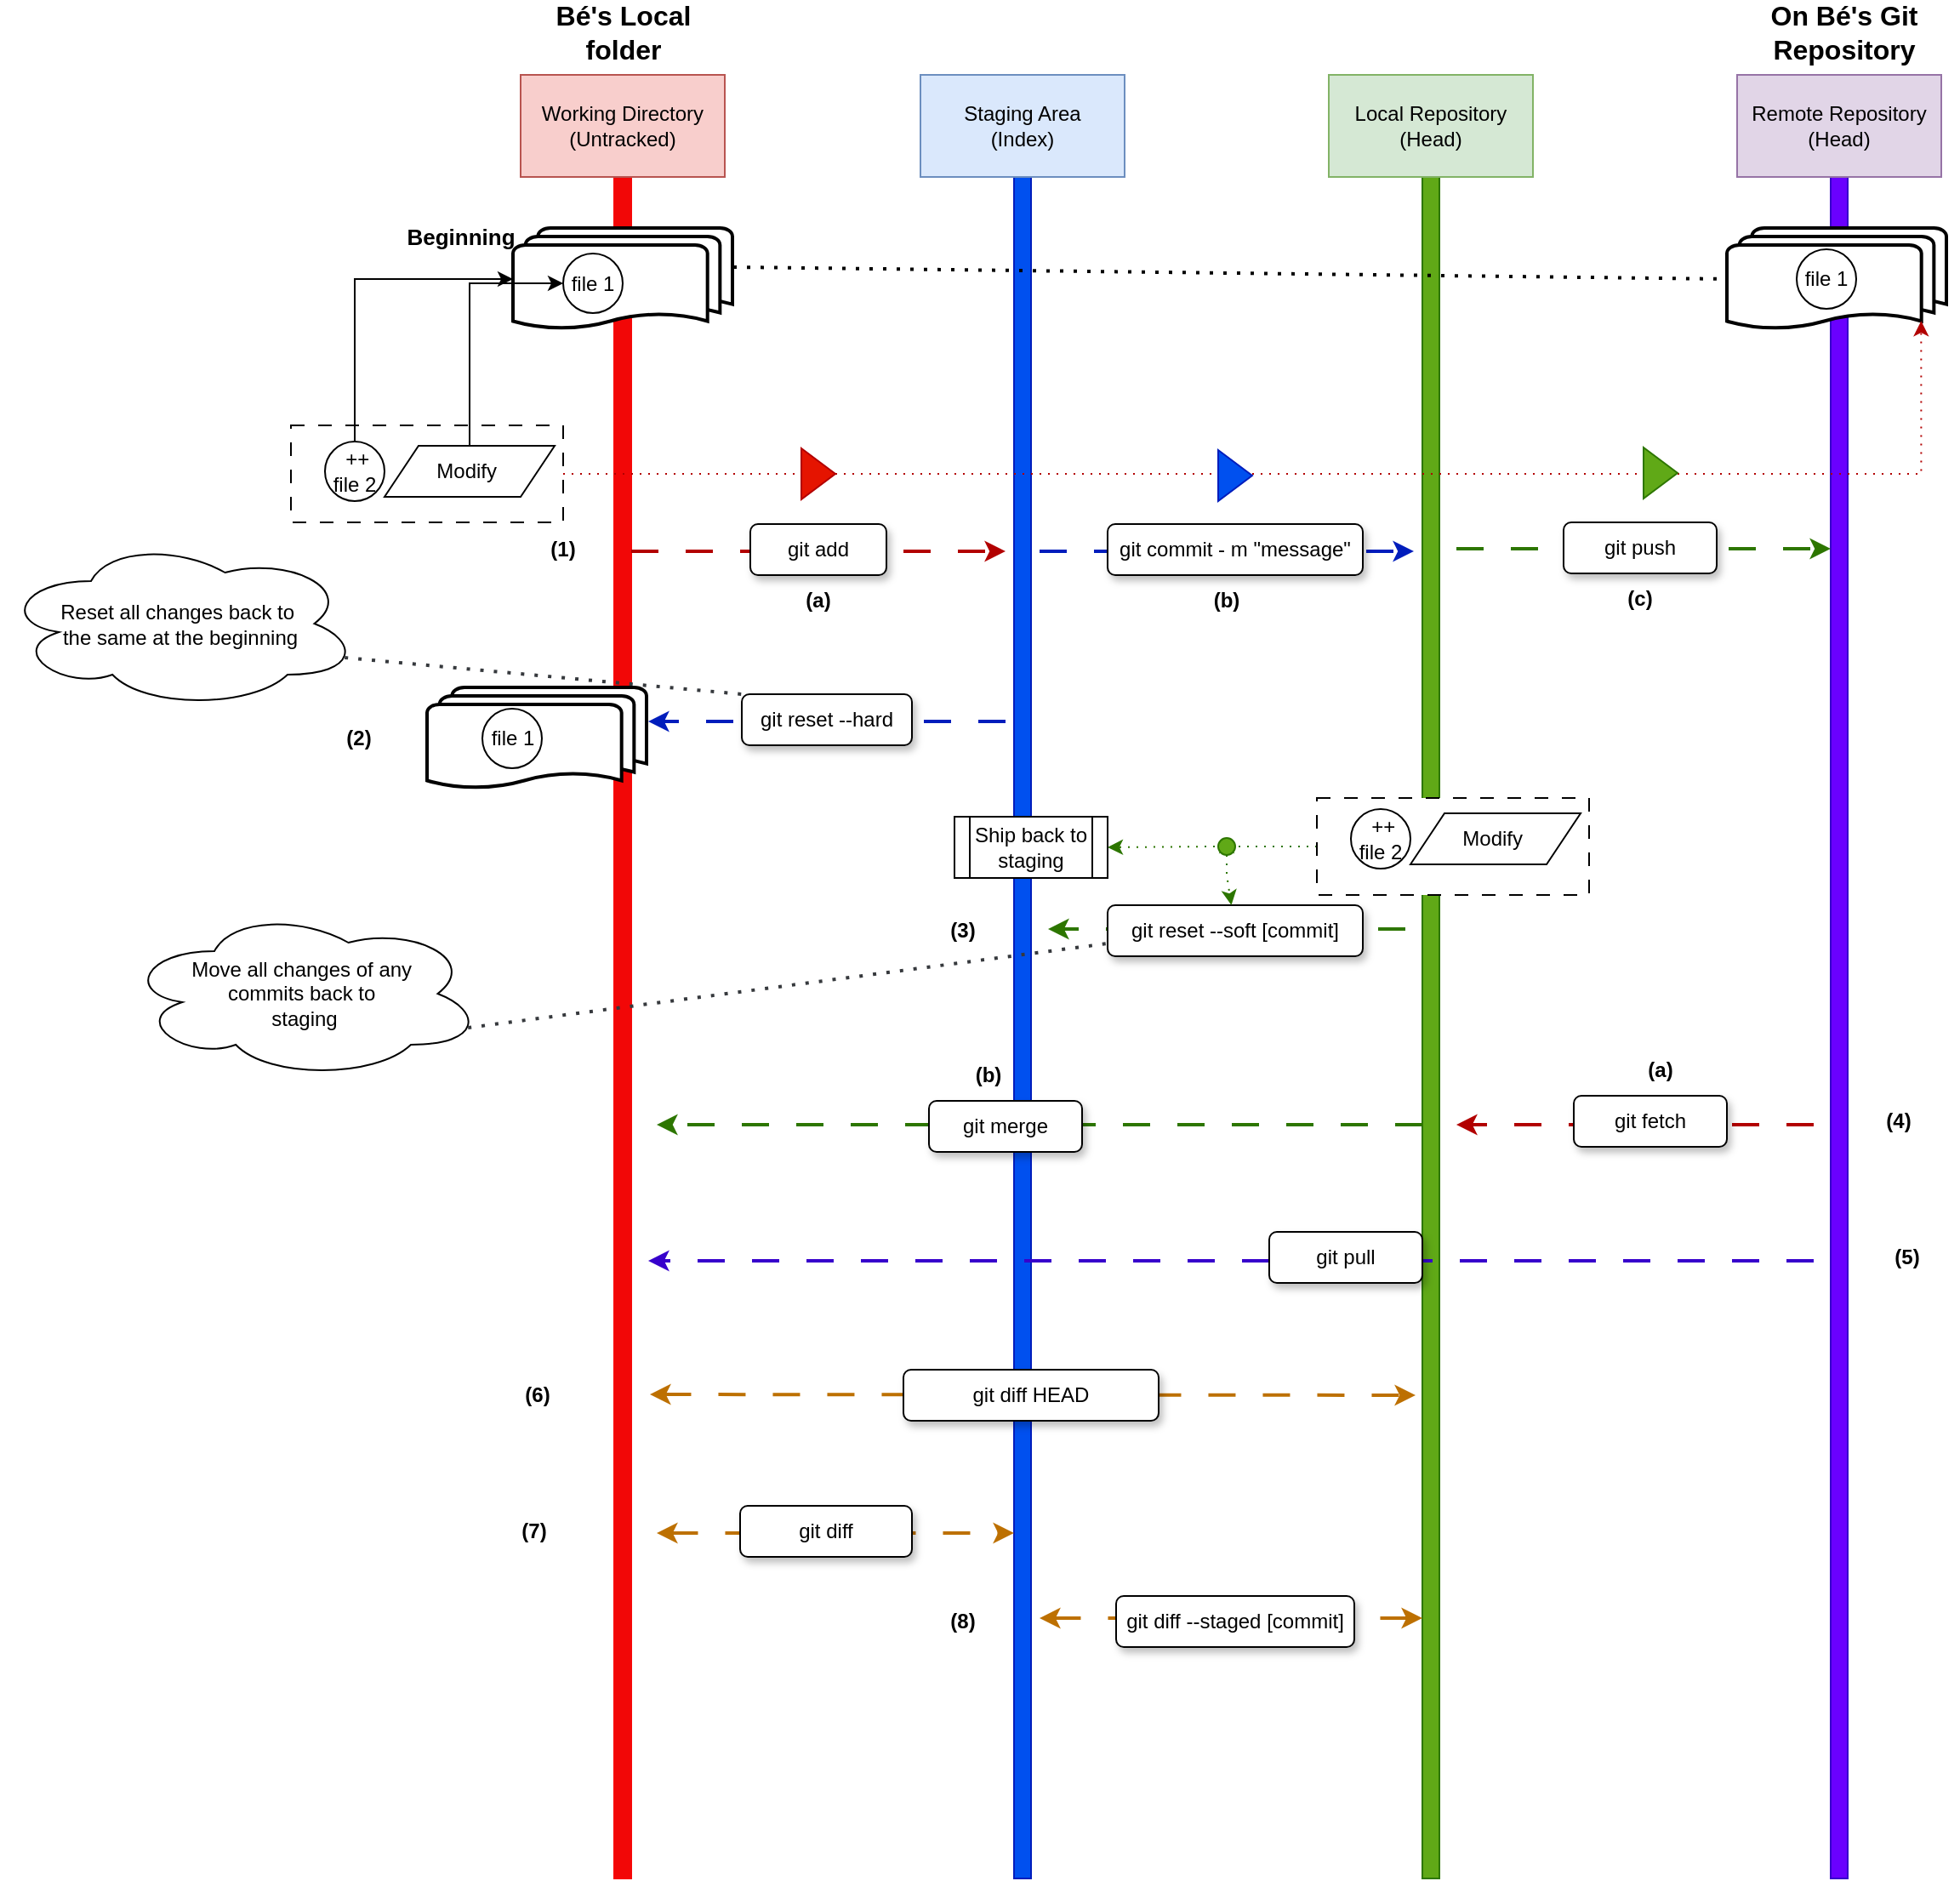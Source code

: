 <mxfile version="24.7.5">
  <diagram name="Page-1" id="6C6gvxM4dyKfCdGID-Y_">
    <mxGraphModel dx="2359" dy="2025" grid="1" gridSize="10" guides="1" tooltips="1" connect="1" arrows="1" fold="1" page="1" pageScale="1" pageWidth="850" pageHeight="1100" math="0" shadow="0">
      <root>
        <mxCell id="0" />
        <mxCell id="1" parent="0" />
        <mxCell id="3heBDRxhtjVBIANYXYpg-5" value="" style="html=1;points=[[0,0,0,0,5],[0,1,0,0,-5],[1,0,0,0,5],[1,1,0,0,-5]];perimeter=orthogonalPerimeter;outlineConnect=0;targetShapes=umlLifeline;portConstraint=eastwest;newEdgeStyle={&quot;curved&quot;:0,&quot;rounded&quot;:0};strokeColor=#f70808;fillColor=#f20707;" vertex="1" parent="1">
          <mxGeometry x="120" y="-40" width="10" height="1000" as="geometry" />
        </mxCell>
        <mxCell id="3heBDRxhtjVBIANYXYpg-6" value="" style="html=1;points=[[0,0,0,0,5],[0,1,0,0,-5],[1,0,0,0,5],[1,1,0,0,-5]];perimeter=orthogonalPerimeter;outlineConnect=0;targetShapes=umlLifeline;portConstraint=eastwest;newEdgeStyle={&quot;curved&quot;:0,&quot;rounded&quot;:0};strokeColor=#001DBC;fillColor=#0050ef;fontColor=#ffffff;" vertex="1" parent="1">
          <mxGeometry x="355" y="-40" width="10" height="1000" as="geometry" />
        </mxCell>
        <mxCell id="3heBDRxhtjVBIANYXYpg-7" value="Working Directory&lt;br&gt;(Untracked)" style="rounded=0;whiteSpace=wrap;html=1;fillColor=#f8cecc;strokeColor=#b85450;" vertex="1" parent="1">
          <mxGeometry x="65" y="-100" width="120" height="60" as="geometry" />
        </mxCell>
        <mxCell id="3heBDRxhtjVBIANYXYpg-9" value="Staging Area&lt;br&gt;(Index)" style="rounded=0;whiteSpace=wrap;html=1;fillColor=#dae8fc;strokeColor=#6c8ebf;" vertex="1" parent="1">
          <mxGeometry x="300" y="-100" width="120" height="60" as="geometry" />
        </mxCell>
        <mxCell id="3heBDRxhtjVBIANYXYpg-11" value="" style="html=1;points=[[0,0,0,0,5],[0,1,0,0,-5],[1,0,0,0,5],[1,1,0,0,-5]];perimeter=orthogonalPerimeter;outlineConnect=0;targetShapes=umlLifeline;portConstraint=eastwest;newEdgeStyle={&quot;curved&quot;:0,&quot;rounded&quot;:0};strokeColor=#2D7600;fillColor=#60a917;fontColor=#ffffff;" vertex="1" parent="1">
          <mxGeometry x="595" y="-40" width="10" height="1000" as="geometry" />
        </mxCell>
        <mxCell id="3heBDRxhtjVBIANYXYpg-12" value="Local Repository&lt;br&gt;(Head)" style="rounded=0;whiteSpace=wrap;html=1;fillColor=#d5e8d4;strokeColor=#82b366;" vertex="1" parent="1">
          <mxGeometry x="540" y="-100" width="120" height="60" as="geometry" />
        </mxCell>
        <mxCell id="3heBDRxhtjVBIANYXYpg-13" value="" style="html=1;points=[[0,0,0,0,5],[0,1,0,0,-5],[1,0,0,0,5],[1,1,0,0,-5]];perimeter=orthogonalPerimeter;outlineConnect=0;targetShapes=umlLifeline;portConstraint=eastwest;newEdgeStyle={&quot;curved&quot;:0,&quot;rounded&quot;:0};strokeColor=#3700CC;fillColor=#6a00ff;fontColor=#ffffff;" vertex="1" parent="1">
          <mxGeometry x="835" y="-40" width="10" height="1000" as="geometry" />
        </mxCell>
        <mxCell id="3heBDRxhtjVBIANYXYpg-14" value="Remote Repository&lt;br&gt;(Head)" style="rounded=0;whiteSpace=wrap;html=1;fillColor=#e1d5e7;strokeColor=#9673a6;" vertex="1" parent="1">
          <mxGeometry x="780" y="-100" width="120" height="60" as="geometry" />
        </mxCell>
        <mxCell id="3heBDRxhtjVBIANYXYpg-15" value="" style="endArrow=classic;html=1;rounded=0;strokeWidth=2;dashed=1;dashPattern=8 8;fillColor=#e51400;strokeColor=#B20000;" edge="1" parent="1" source="3heBDRxhtjVBIANYXYpg-5">
          <mxGeometry width="50" height="50" relative="1" as="geometry">
            <mxPoint x="400" y="460" as="sourcePoint" />
            <mxPoint x="350" y="180" as="targetPoint" />
          </mxGeometry>
        </mxCell>
        <mxCell id="3heBDRxhtjVBIANYXYpg-17" value="git add" style="rounded=1;whiteSpace=wrap;html=1;shadow=1;" vertex="1" parent="1">
          <mxGeometry x="200" y="164" width="80" height="30" as="geometry" />
        </mxCell>
        <mxCell id="3heBDRxhtjVBIANYXYpg-18" value="" style="endArrow=classic;html=1;rounded=0;strokeWidth=2;dashed=1;dashPattern=8 8;fillColor=#0050ef;strokeColor=#001DBC;" edge="1" parent="1">
          <mxGeometry width="50" height="50" relative="1" as="geometry">
            <mxPoint x="370" y="180" as="sourcePoint" />
            <mxPoint x="590" y="180" as="targetPoint" />
          </mxGeometry>
        </mxCell>
        <mxCell id="3heBDRxhtjVBIANYXYpg-19" value="git commit - m &quot;message&quot;" style="rounded=1;whiteSpace=wrap;html=1;shadow=1;" vertex="1" parent="1">
          <mxGeometry x="410" y="164" width="150" height="30" as="geometry" />
        </mxCell>
        <mxCell id="3heBDRxhtjVBIANYXYpg-20" value="" style="endArrow=classic;html=1;rounded=0;strokeWidth=2;dashed=1;dashPattern=8 8;fillColor=#60a917;strokeColor=#2D7600;" edge="1" parent="1">
          <mxGeometry width="50" height="50" relative="1" as="geometry">
            <mxPoint x="615" y="178.5" as="sourcePoint" />
            <mxPoint x="835" y="178.5" as="targetPoint" />
          </mxGeometry>
        </mxCell>
        <mxCell id="3heBDRxhtjVBIANYXYpg-21" value="git push" style="rounded=1;whiteSpace=wrap;html=1;shadow=1;" vertex="1" parent="1">
          <mxGeometry x="678" y="163" width="90" height="30" as="geometry" />
        </mxCell>
        <mxCell id="3heBDRxhtjVBIANYXYpg-22" value="(1)" style="text;html=1;align=center;verticalAlign=middle;whiteSpace=wrap;rounded=0;fontStyle=1" vertex="1" parent="1">
          <mxGeometry x="60" y="164" width="60" height="30" as="geometry" />
        </mxCell>
        <mxCell id="3heBDRxhtjVBIANYXYpg-23" value="" style="endArrow=classic;html=1;rounded=0;strokeWidth=2;dashed=1;dashPattern=8 8;fillColor=#e51400;strokeColor=#B20000;" edge="1" parent="1">
          <mxGeometry width="50" height="50" relative="1" as="geometry">
            <mxPoint x="825" y="517" as="sourcePoint" />
            <mxPoint x="615" y="517" as="targetPoint" />
          </mxGeometry>
        </mxCell>
        <mxCell id="3heBDRxhtjVBIANYXYpg-24" value="git fetch" style="rounded=1;whiteSpace=wrap;html=1;shadow=1;" vertex="1" parent="1">
          <mxGeometry x="684" y="500" width="90" height="30" as="geometry" />
        </mxCell>
        <mxCell id="3heBDRxhtjVBIANYXYpg-25" value="(a)" style="text;html=1;align=center;verticalAlign=middle;whiteSpace=wrap;rounded=0;fontStyle=1" vertex="1" parent="1">
          <mxGeometry x="210" y="194" width="60" height="30" as="geometry" />
        </mxCell>
        <mxCell id="3heBDRxhtjVBIANYXYpg-26" value="(b)" style="text;html=1;align=center;verticalAlign=middle;whiteSpace=wrap;rounded=0;fontStyle=1" vertex="1" parent="1">
          <mxGeometry x="450" y="194" width="60" height="30" as="geometry" />
        </mxCell>
        <mxCell id="3heBDRxhtjVBIANYXYpg-27" value="(c)" style="text;html=1;align=center;verticalAlign=middle;whiteSpace=wrap;rounded=0;fontStyle=1" vertex="1" parent="1">
          <mxGeometry x="693" y="193" width="60" height="30" as="geometry" />
        </mxCell>
        <mxCell id="3heBDRxhtjVBIANYXYpg-28" value="" style="endArrow=classic;html=1;rounded=0;strokeWidth=2;dashed=1;dashPattern=8 8;fillColor=#60a917;strokeColor=#2D7600;" edge="1" parent="1">
          <mxGeometry width="50" height="50" relative="1" as="geometry">
            <mxPoint x="595" y="517" as="sourcePoint" />
            <mxPoint x="145" y="517" as="targetPoint" />
          </mxGeometry>
        </mxCell>
        <mxCell id="3heBDRxhtjVBIANYXYpg-29" value="git merge" style="rounded=1;whiteSpace=wrap;html=1;shadow=1;" vertex="1" parent="1">
          <mxGeometry x="305" y="503" width="90" height="30" as="geometry" />
        </mxCell>
        <mxCell id="3heBDRxhtjVBIANYXYpg-30" value="(4)" style="text;html=1;align=center;verticalAlign=middle;whiteSpace=wrap;rounded=0;fontStyle=1" vertex="1" parent="1">
          <mxGeometry x="845" y="500" width="60" height="30" as="geometry" />
        </mxCell>
        <mxCell id="3heBDRxhtjVBIANYXYpg-31" value="(a)" style="text;html=1;align=center;verticalAlign=middle;whiteSpace=wrap;rounded=0;fontStyle=1" vertex="1" parent="1">
          <mxGeometry x="705" y="470" width="60" height="30" as="geometry" />
        </mxCell>
        <mxCell id="3heBDRxhtjVBIANYXYpg-32" value="(b)" style="text;html=1;align=center;verticalAlign=middle;whiteSpace=wrap;rounded=0;fontStyle=1" vertex="1" parent="1">
          <mxGeometry x="310" y="473" width="60" height="30" as="geometry" />
        </mxCell>
        <mxCell id="3heBDRxhtjVBIANYXYpg-34" value="" style="endArrow=classic;html=1;rounded=0;strokeWidth=2;dashed=1;dashPattern=8 8;fillColor=#6a00ff;strokeColor=#3700CC;" edge="1" parent="1">
          <mxGeometry width="50" height="50" relative="1" as="geometry">
            <mxPoint x="825" y="597" as="sourcePoint" />
            <mxPoint x="140" y="597" as="targetPoint" />
          </mxGeometry>
        </mxCell>
        <mxCell id="3heBDRxhtjVBIANYXYpg-35" value="git pull" style="rounded=1;whiteSpace=wrap;html=1;shadow=1;" vertex="1" parent="1">
          <mxGeometry x="505" y="580" width="90" height="30" as="geometry" />
        </mxCell>
        <mxCell id="3heBDRxhtjVBIANYXYpg-36" value="(5)" style="text;html=1;align=center;verticalAlign=middle;whiteSpace=wrap;rounded=0;fontStyle=1" vertex="1" parent="1">
          <mxGeometry x="850" y="580" width="60" height="30" as="geometry" />
        </mxCell>
        <mxCell id="3heBDRxhtjVBIANYXYpg-37" value="" style="endArrow=classic;startArrow=classic;html=1;rounded=0;strokeWidth=2;dashed=1;dashPattern=8 8;fillColor=#f0a30a;strokeColor=#BD7000;" edge="1" parent="1">
          <mxGeometry width="50" height="50" relative="1" as="geometry">
            <mxPoint x="141" y="675.5" as="sourcePoint" />
            <mxPoint x="591" y="676" as="targetPoint" />
          </mxGeometry>
        </mxCell>
        <mxCell id="3heBDRxhtjVBIANYXYpg-39" value="git diff HEAD" style="rounded=1;whiteSpace=wrap;html=1;shadow=1;" vertex="1" parent="1">
          <mxGeometry x="290" y="661" width="150" height="30" as="geometry" />
        </mxCell>
        <mxCell id="3heBDRxhtjVBIANYXYpg-43" value="" style="endArrow=classic;startArrow=classic;html=1;rounded=0;strokeWidth=2;dashed=1;dashPattern=8 8;fillColor=#f0a30a;strokeColor=#BD7000;" edge="1" parent="1">
          <mxGeometry width="50" height="50" relative="1" as="geometry">
            <mxPoint x="145" y="757" as="sourcePoint" />
            <mxPoint x="355" y="757" as="targetPoint" />
          </mxGeometry>
        </mxCell>
        <mxCell id="3heBDRxhtjVBIANYXYpg-41" value="git diff" style="rounded=1;whiteSpace=wrap;html=1;shadow=1;" vertex="1" parent="1">
          <mxGeometry x="194" y="741" width="101" height="30" as="geometry" />
        </mxCell>
        <mxCell id="3heBDRxhtjVBIANYXYpg-45" value="" style="endArrow=classic;startArrow=classic;html=1;rounded=0;strokeWidth=2;dashed=1;dashPattern=8 8;fillColor=#f0a30a;strokeColor=#BD7000;" edge="1" parent="1">
          <mxGeometry width="50" height="50" relative="1" as="geometry">
            <mxPoint x="370" y="807" as="sourcePoint" />
            <mxPoint x="595" y="807" as="targetPoint" />
          </mxGeometry>
        </mxCell>
        <mxCell id="3heBDRxhtjVBIANYXYpg-46" value="git diff --staged [commit]" style="rounded=1;whiteSpace=wrap;html=1;shadow=1;" vertex="1" parent="1">
          <mxGeometry x="415" y="794" width="140" height="30" as="geometry" />
        </mxCell>
        <mxCell id="3heBDRxhtjVBIANYXYpg-49" value="" style="strokeWidth=2;html=1;shape=mxgraph.flowchart.multi-document;whiteSpace=wrap;" vertex="1" parent="1">
          <mxGeometry x="60.5" y="-10" width="129" height="60" as="geometry" />
        </mxCell>
        <mxCell id="3heBDRxhtjVBIANYXYpg-50" value="file 1" style="ellipse;whiteSpace=wrap;html=1;aspect=fixed;" vertex="1" parent="1">
          <mxGeometry x="90" y="5" width="35" height="35" as="geometry" />
        </mxCell>
        <mxCell id="3heBDRxhtjVBIANYXYpg-51" value="" style="strokeWidth=2;html=1;shape=mxgraph.flowchart.multi-document;whiteSpace=wrap;" vertex="1" parent="1">
          <mxGeometry x="774" y="-10" width="129" height="60" as="geometry" />
        </mxCell>
        <mxCell id="3heBDRxhtjVBIANYXYpg-64" value="" style="rounded=0;whiteSpace=wrap;html=1;dashed=1;dashPattern=8 8;" vertex="1" parent="1">
          <mxGeometry x="-70" y="106" width="160" height="57" as="geometry" />
        </mxCell>
        <mxCell id="3heBDRxhtjVBIANYXYpg-52" value="file 1" style="ellipse;whiteSpace=wrap;html=1;aspect=fixed;" vertex="1" parent="1">
          <mxGeometry x="815" y="2.5" width="35" height="35" as="geometry" />
        </mxCell>
        <mxCell id="3heBDRxhtjVBIANYXYpg-53" value="" style="endArrow=none;dashed=1;html=1;dashPattern=1 3;strokeWidth=2;rounded=0;exitX=1.004;exitY=0.383;exitDx=0;exitDy=0;exitPerimeter=0;entryX=0;entryY=0.5;entryDx=0;entryDy=0;entryPerimeter=0;" edge="1" parent="1" source="3heBDRxhtjVBIANYXYpg-49" target="3heBDRxhtjVBIANYXYpg-51">
          <mxGeometry width="50" height="50" relative="1" as="geometry">
            <mxPoint x="220" y="150" as="sourcePoint" />
            <mxPoint x="270" y="100" as="targetPoint" />
          </mxGeometry>
        </mxCell>
        <mxCell id="3heBDRxhtjVBIANYXYpg-58" value="&amp;nbsp;++ file 2" style="ellipse;whiteSpace=wrap;html=1;aspect=fixed;" vertex="1" parent="1">
          <mxGeometry x="-50" y="115.5" width="35" height="35" as="geometry" />
        </mxCell>
        <mxCell id="3heBDRxhtjVBIANYXYpg-59" style="edgeStyle=orthogonalEdgeStyle;rounded=0;orthogonalLoop=1;jettySize=auto;html=1;exitX=0.5;exitY=0;exitDx=0;exitDy=0;entryX=0;entryY=0.5;entryDx=0;entryDy=0;entryPerimeter=0;" edge="1" parent="1" source="3heBDRxhtjVBIANYXYpg-58" target="3heBDRxhtjVBIANYXYpg-49">
          <mxGeometry relative="1" as="geometry" />
        </mxCell>
        <mxCell id="3heBDRxhtjVBIANYXYpg-65" style="edgeStyle=orthogonalEdgeStyle;rounded=0;orthogonalLoop=1;jettySize=auto;html=1;exitX=0.5;exitY=0;exitDx=0;exitDy=0;entryX=0;entryY=0.5;entryDx=0;entryDy=0;" edge="1" parent="1" source="3heBDRxhtjVBIANYXYpg-60" target="3heBDRxhtjVBIANYXYpg-50">
          <mxGeometry relative="1" as="geometry" />
        </mxCell>
        <mxCell id="3heBDRxhtjVBIANYXYpg-60" value="Modify&amp;nbsp;" style="shape=parallelogram;perimeter=parallelogramPerimeter;whiteSpace=wrap;html=1;fixedSize=1;" vertex="1" parent="1">
          <mxGeometry x="-15" y="118" width="100" height="30" as="geometry" />
        </mxCell>
        <mxCell id="3heBDRxhtjVBIANYXYpg-70" value="Bé&#39;s Local folder" style="text;html=1;align=center;verticalAlign=middle;whiteSpace=wrap;rounded=0;fontStyle=1;fontSize=16;" vertex="1" parent="1">
          <mxGeometry x="77.5" y="-140" width="95" height="30" as="geometry" />
        </mxCell>
        <mxCell id="3heBDRxhtjVBIANYXYpg-71" value="On Bé&#39;s Git Repository" style="text;html=1;align=center;verticalAlign=middle;whiteSpace=wrap;rounded=0;fontStyle=1;fontSize=16;" vertex="1" parent="1">
          <mxGeometry x="780" y="-140" width="126" height="30" as="geometry" />
        </mxCell>
        <mxCell id="3heBDRxhtjVBIANYXYpg-72" value="" style="endArrow=classic;html=1;rounded=0;strokeWidth=2;dashed=1;dashPattern=8 8;fillColor=#0050ef;strokeColor=#001DBC;" edge="1" parent="1">
          <mxGeometry width="50" height="50" relative="1" as="geometry">
            <mxPoint x="350" y="280" as="sourcePoint" />
            <mxPoint x="140" y="280" as="targetPoint" />
          </mxGeometry>
        </mxCell>
        <mxCell id="3heBDRxhtjVBIANYXYpg-73" value="git reset --hard" style="rounded=1;whiteSpace=wrap;html=1;shadow=1;" vertex="1" parent="1">
          <mxGeometry x="195" y="264" width="100" height="30" as="geometry" />
        </mxCell>
        <mxCell id="3heBDRxhtjVBIANYXYpg-74" value="" style="strokeWidth=2;html=1;shape=mxgraph.flowchart.multi-document;whiteSpace=wrap;" vertex="1" parent="1">
          <mxGeometry x="10" y="260" width="129" height="60" as="geometry" />
        </mxCell>
        <mxCell id="3heBDRxhtjVBIANYXYpg-75" value="file 1" style="ellipse;whiteSpace=wrap;html=1;aspect=fixed;" vertex="1" parent="1">
          <mxGeometry x="42.5" y="272.5" width="35" height="35" as="geometry" />
        </mxCell>
        <mxCell id="3heBDRxhtjVBIANYXYpg-76" value="Reset all changes back to&amp;nbsp;&lt;div&gt;the same at the beginning&lt;/div&gt;" style="ellipse;shape=cloud;whiteSpace=wrap;html=1;" vertex="1" parent="1">
          <mxGeometry x="-240" y="172.5" width="210" height="100" as="geometry" />
        </mxCell>
        <mxCell id="3heBDRxhtjVBIANYXYpg-77" value="" style="endArrow=none;dashed=1;html=1;dashPattern=1 3;strokeWidth=2;rounded=0;exitX=0.96;exitY=0.7;exitDx=0;exitDy=0;exitPerimeter=0;entryX=0;entryY=0;entryDx=0;entryDy=0;fillColor=#eeeeee;strokeColor=#36393d;" edge="1" parent="1" source="3heBDRxhtjVBIANYXYpg-76" target="3heBDRxhtjVBIANYXYpg-73">
          <mxGeometry width="50" height="50" relative="1" as="geometry">
            <mxPoint x="110" y="250" as="sourcePoint" />
            <mxPoint x="160" y="200" as="targetPoint" />
          </mxGeometry>
        </mxCell>
        <mxCell id="3heBDRxhtjVBIANYXYpg-78" value="Beginning" style="text;html=1;align=center;verticalAlign=middle;whiteSpace=wrap;rounded=0;fontStyle=1;fontSize=13;" vertex="1" parent="1">
          <mxGeometry y="-20" width="60" height="30" as="geometry" />
        </mxCell>
        <mxCell id="3heBDRxhtjVBIANYXYpg-79" value="" style="endArrow=classic;html=1;rounded=0;exitX=1;exitY=0.5;exitDx=0;exitDy=0;entryX=0.885;entryY=0.91;entryDx=0;entryDy=0;entryPerimeter=0;edgeStyle=orthogonalEdgeStyle;dashed=1;dashPattern=1 4;fillColor=#e51400;strokeColor=#B20000;" edge="1" parent="1" source="3heBDRxhtjVBIANYXYpg-64" target="3heBDRxhtjVBIANYXYpg-51">
          <mxGeometry width="50" height="50" relative="1" as="geometry">
            <mxPoint x="100" y="280" as="sourcePoint" />
            <mxPoint x="150" y="230" as="targetPoint" />
          </mxGeometry>
        </mxCell>
        <mxCell id="3heBDRxhtjVBIANYXYpg-80" value="" style="endArrow=classic;html=1;rounded=0;strokeWidth=2;dashed=1;dashPattern=8 8;fillColor=#60a917;strokeColor=#2D7600;" edge="1" parent="1">
          <mxGeometry width="50" height="50" relative="1" as="geometry">
            <mxPoint x="585" y="402" as="sourcePoint" />
            <mxPoint x="375" y="402" as="targetPoint" />
          </mxGeometry>
        </mxCell>
        <mxCell id="3heBDRxhtjVBIANYXYpg-81" value="git reset --soft [commit]" style="rounded=1;whiteSpace=wrap;html=1;shadow=1;" vertex="1" parent="1">
          <mxGeometry x="410" y="388" width="150" height="30" as="geometry" />
        </mxCell>
        <mxCell id="3heBDRxhtjVBIANYXYpg-88" style="edgeStyle=orthogonalEdgeStyle;rounded=0;orthogonalLoop=1;jettySize=auto;html=1;exitX=0;exitY=0.5;exitDx=0;exitDy=0;entryX=1;entryY=0.5;entryDx=0;entryDy=0;dashed=1;dashPattern=1 4;fillColor=#60a917;strokeColor=#2D7600;" edge="1" parent="1" source="3heBDRxhtjVBIANYXYpg-82" target="3heBDRxhtjVBIANYXYpg-87">
          <mxGeometry relative="1" as="geometry" />
        </mxCell>
        <mxCell id="3heBDRxhtjVBIANYXYpg-82" value="" style="rounded=0;whiteSpace=wrap;html=1;dashed=1;dashPattern=8 8;" vertex="1" parent="1">
          <mxGeometry x="533" y="325" width="160" height="57" as="geometry" />
        </mxCell>
        <mxCell id="3heBDRxhtjVBIANYXYpg-83" value="&amp;nbsp;++ file 2" style="ellipse;whiteSpace=wrap;html=1;aspect=fixed;" vertex="1" parent="1">
          <mxGeometry x="553" y="331.5" width="35" height="35" as="geometry" />
        </mxCell>
        <mxCell id="3heBDRxhtjVBIANYXYpg-84" value="Modify&amp;nbsp;" style="shape=parallelogram;perimeter=parallelogramPerimeter;whiteSpace=wrap;html=1;fixedSize=1;" vertex="1" parent="1">
          <mxGeometry x="588" y="334" width="100" height="30" as="geometry" />
        </mxCell>
        <mxCell id="3heBDRxhtjVBIANYXYpg-87" value="Ship back to staging" style="shape=process;whiteSpace=wrap;html=1;backgroundOutline=1;" vertex="1" parent="1">
          <mxGeometry x="320" y="336" width="90" height="36" as="geometry" />
        </mxCell>
        <mxCell id="3heBDRxhtjVBIANYXYpg-89" value="" style="endArrow=classic;html=1;rounded=0;dashed=1;dashPattern=1 4;fillColor=#60a917;strokeColor=#2D7600;" edge="1" parent="1" source="3heBDRxhtjVBIANYXYpg-90" target="3heBDRxhtjVBIANYXYpg-81">
          <mxGeometry width="50" height="50" relative="1" as="geometry">
            <mxPoint x="480" y="350" as="sourcePoint" />
            <mxPoint x="460" y="110" as="targetPoint" />
            <Array as="points">
              <mxPoint x="480" y="370" />
            </Array>
          </mxGeometry>
        </mxCell>
        <mxCell id="3heBDRxhtjVBIANYXYpg-91" value="" style="endArrow=classic;html=1;rounded=0;dashed=1;dashPattern=1 4;fillColor=#60a917;strokeColor=#2D7600;" edge="1" parent="1" target="3heBDRxhtjVBIANYXYpg-90">
          <mxGeometry width="50" height="50" relative="1" as="geometry">
            <mxPoint x="480" y="350" as="sourcePoint" />
            <mxPoint x="483" y="388" as="targetPoint" />
            <Array as="points" />
          </mxGeometry>
        </mxCell>
        <mxCell id="3heBDRxhtjVBIANYXYpg-90" value="" style="ellipse;whiteSpace=wrap;html=1;aspect=fixed;fillColor=#60a917;fontColor=#ffffff;strokeColor=#2D7600;" vertex="1" parent="1">
          <mxGeometry x="475" y="348.5" width="10" height="10" as="geometry" />
        </mxCell>
        <mxCell id="3heBDRxhtjVBIANYXYpg-92" value="" style="triangle;whiteSpace=wrap;html=1;fillColor=#e51400;fontColor=#ffffff;strokeColor=#B20000;" vertex="1" parent="1">
          <mxGeometry x="230" y="119.5" width="20" height="30" as="geometry" />
        </mxCell>
        <mxCell id="3heBDRxhtjVBIANYXYpg-96" value="" style="triangle;whiteSpace=wrap;html=1;fillColor=#0050ef;fontColor=#ffffff;strokeColor=#001DBC;" vertex="1" parent="1">
          <mxGeometry x="475" y="120.5" width="20" height="30" as="geometry" />
        </mxCell>
        <mxCell id="3heBDRxhtjVBIANYXYpg-97" value="" style="triangle;whiteSpace=wrap;html=1;fillColor=#60a917;fontColor=#ffffff;strokeColor=#2D7600;" vertex="1" parent="1">
          <mxGeometry x="725" y="119" width="20" height="30" as="geometry" />
        </mxCell>
        <mxCell id="3heBDRxhtjVBIANYXYpg-98" value="(2)" style="text;html=1;align=center;verticalAlign=middle;whiteSpace=wrap;rounded=0;fontStyle=1" vertex="1" parent="1">
          <mxGeometry x="-60" y="275" width="60" height="30" as="geometry" />
        </mxCell>
        <mxCell id="3heBDRxhtjVBIANYXYpg-99" value="(3)" style="text;html=1;align=center;verticalAlign=middle;whiteSpace=wrap;rounded=0;fontStyle=1" vertex="1" parent="1">
          <mxGeometry x="295" y="388" width="60" height="30" as="geometry" />
        </mxCell>
        <mxCell id="3heBDRxhtjVBIANYXYpg-100" value="(6)" style="text;html=1;align=center;verticalAlign=middle;whiteSpace=wrap;rounded=0;fontStyle=1" vertex="1" parent="1">
          <mxGeometry x="44.5" y="661" width="60" height="30" as="geometry" />
        </mxCell>
        <mxCell id="3heBDRxhtjVBIANYXYpg-101" value="(7)" style="text;html=1;align=center;verticalAlign=middle;whiteSpace=wrap;rounded=0;fontStyle=1" vertex="1" parent="1">
          <mxGeometry x="42.5" y="741" width="60" height="30" as="geometry" />
        </mxCell>
        <mxCell id="3heBDRxhtjVBIANYXYpg-102" value="(8)" style="text;html=1;align=center;verticalAlign=middle;whiteSpace=wrap;rounded=0;fontStyle=1" vertex="1" parent="1">
          <mxGeometry x="295" y="794" width="60" height="30" as="geometry" />
        </mxCell>
        <mxCell id="3heBDRxhtjVBIANYXYpg-103" value="Move all changes of any&amp;nbsp;&lt;div&gt;commits back to&amp;nbsp;&lt;div&gt;staging&lt;/div&gt;&lt;/div&gt;" style="ellipse;shape=cloud;whiteSpace=wrap;html=1;" vertex="1" parent="1">
          <mxGeometry x="-167.5" y="390" width="210" height="100" as="geometry" />
        </mxCell>
        <mxCell id="3heBDRxhtjVBIANYXYpg-104" value="" style="endArrow=none;dashed=1;html=1;dashPattern=1 3;strokeWidth=2;rounded=0;exitX=0.96;exitY=0.7;exitDx=0;exitDy=0;exitPerimeter=0;entryX=0;entryY=0.75;entryDx=0;entryDy=0;fillColor=#eeeeee;strokeColor=#36393d;" edge="1" parent="1" source="3heBDRxhtjVBIANYXYpg-103" target="3heBDRxhtjVBIANYXYpg-81">
          <mxGeometry width="50" height="50" relative="1" as="geometry">
            <mxPoint x="-138" y="198" as="sourcePoint" />
            <mxPoint x="205" y="274" as="targetPoint" />
          </mxGeometry>
        </mxCell>
      </root>
    </mxGraphModel>
  </diagram>
</mxfile>
